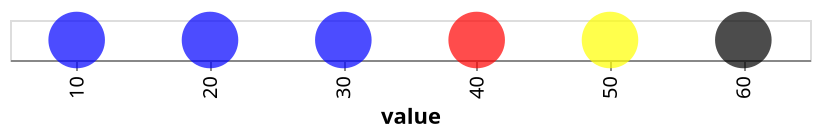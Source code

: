 {
  "$schema": "https://vega.github.io/schema/vega-lite/v5.json",
  "data": {
    "values": [
      {
        "value": 10
      },
      {
        "value": 20
      },
      {
        "value": 30
      },
      {
        "value": 40
      },
      {
        "value": 50
      },
      {
        "value": 60
      }
    ]
  },
  "encoding": {
    "color": {
      "condition": [
        {
          "test": "datum.value < 40",
          "value": "blue"
        },
        {
          "test": "datum.value < 50",
          "value": "red"
        },
        {
          "test": "datum.value < 60",
          "value": "yellow"
        }
      ],
      "value": "black"
    },
    "x": {
      "field": "value",
      "type": "ordinal"
    }
  },
  "mark": {
    "size": 800,
    "type": "circle"
  },
  "width": 400
}